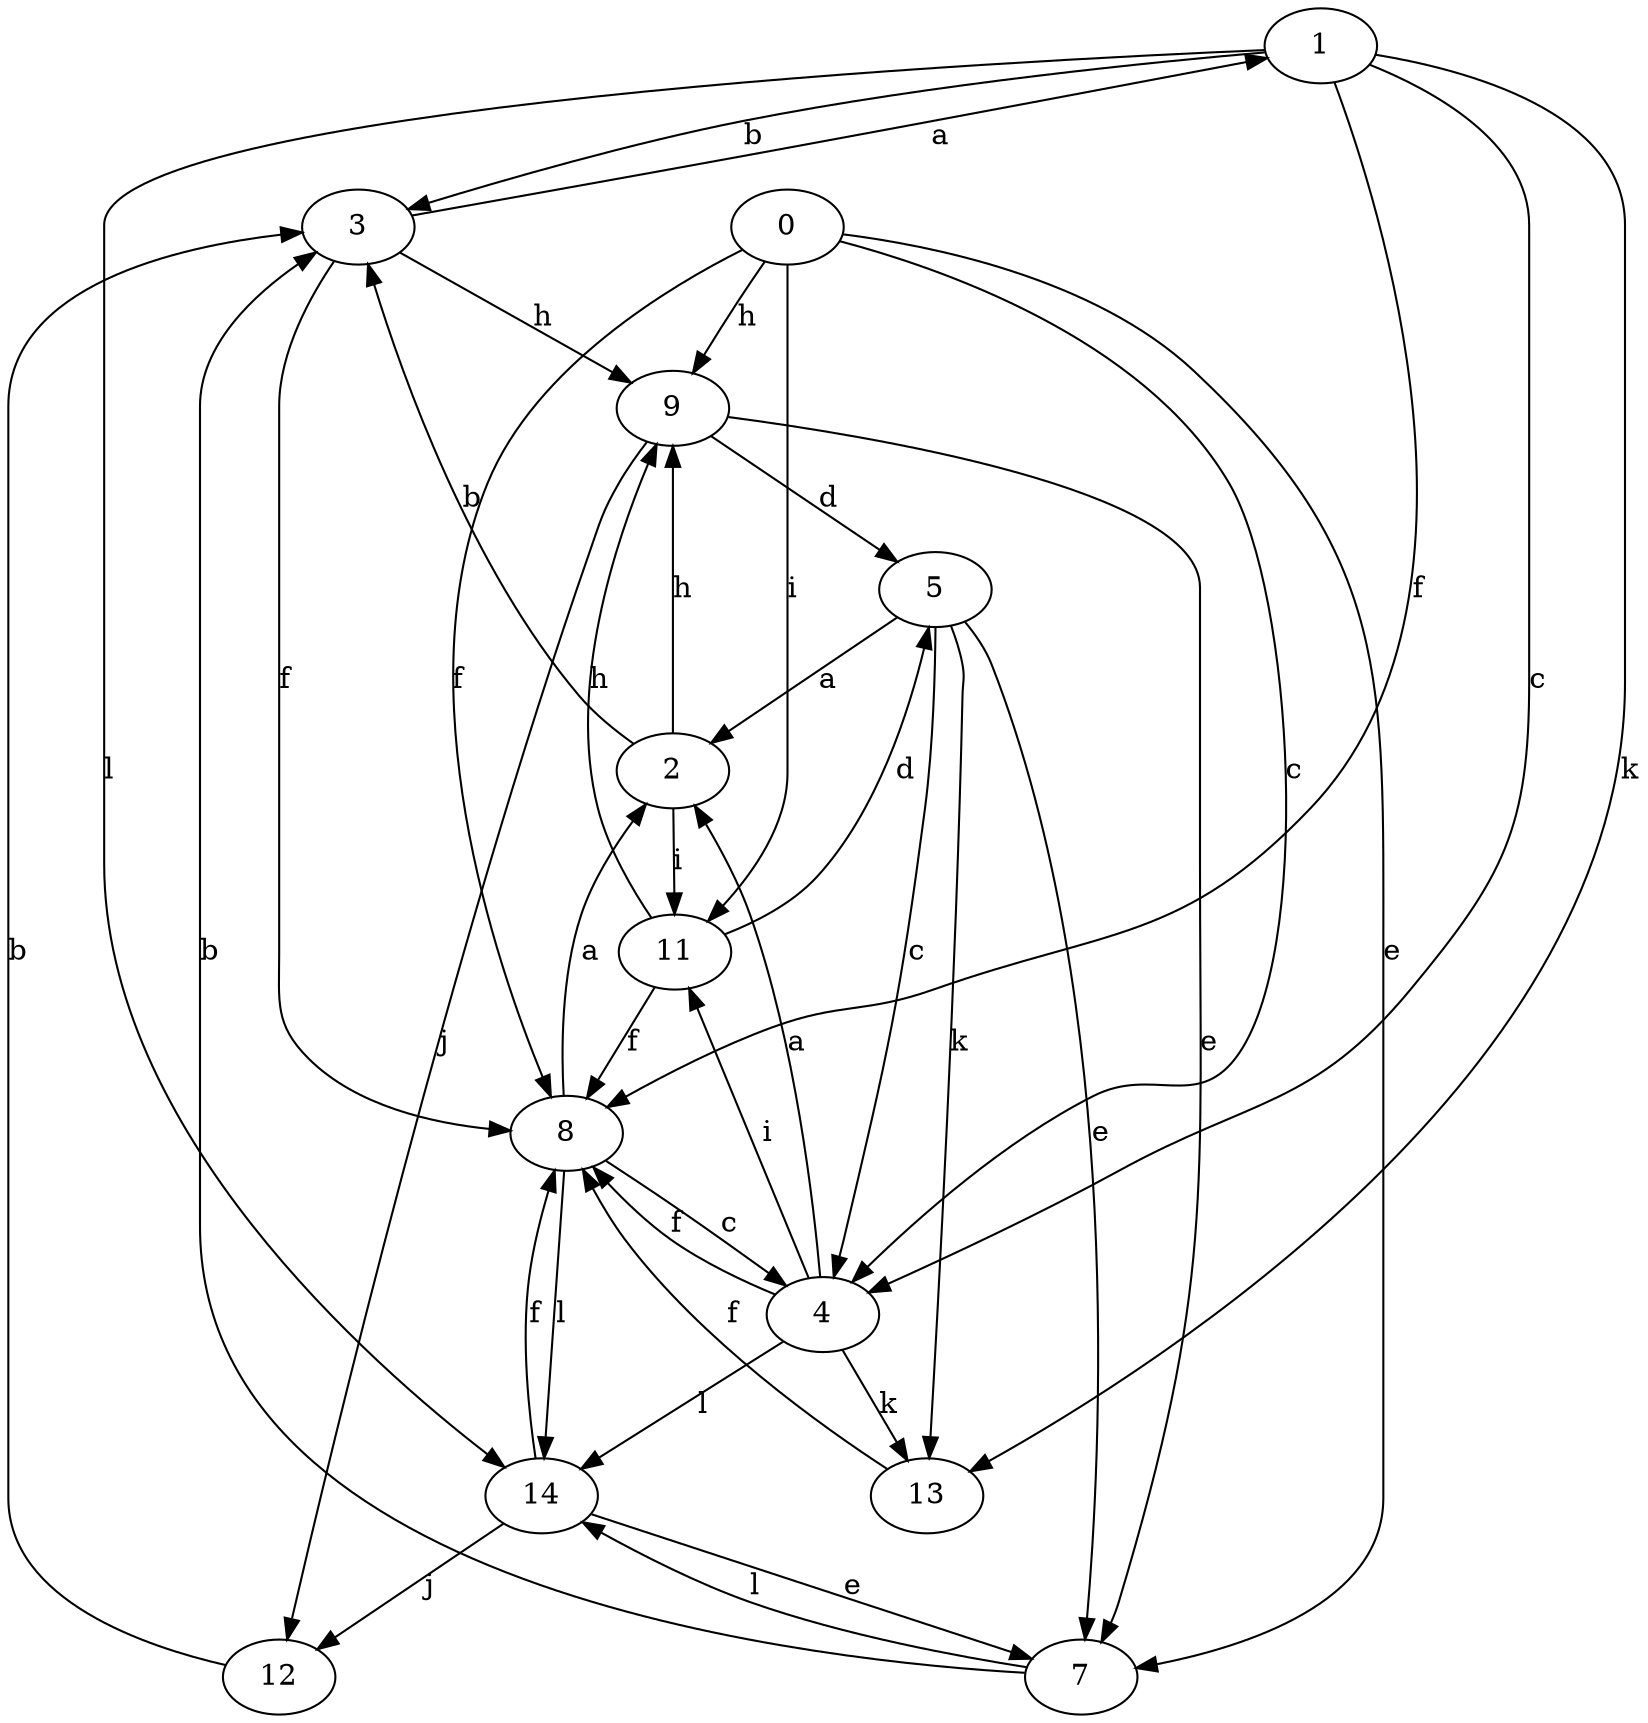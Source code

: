 strict digraph  {
1;
2;
3;
0;
4;
5;
7;
8;
9;
11;
12;
13;
14;
1 -> 3  [label=b];
1 -> 4  [label=c];
1 -> 8  [label=f];
1 -> 13  [label=k];
1 -> 14  [label=l];
2 -> 3  [label=b];
2 -> 9  [label=h];
2 -> 11  [label=i];
3 -> 1  [label=a];
3 -> 8  [label=f];
3 -> 9  [label=h];
0 -> 4  [label=c];
0 -> 7  [label=e];
0 -> 8  [label=f];
0 -> 9  [label=h];
0 -> 11  [label=i];
4 -> 2  [label=a];
4 -> 8  [label=f];
4 -> 11  [label=i];
4 -> 13  [label=k];
4 -> 14  [label=l];
5 -> 2  [label=a];
5 -> 4  [label=c];
5 -> 7  [label=e];
5 -> 13  [label=k];
7 -> 3  [label=b];
7 -> 14  [label=l];
8 -> 2  [label=a];
8 -> 4  [label=c];
8 -> 14  [label=l];
9 -> 5  [label=d];
9 -> 7  [label=e];
9 -> 12  [label=j];
11 -> 5  [label=d];
11 -> 8  [label=f];
11 -> 9  [label=h];
12 -> 3  [label=b];
13 -> 8  [label=f];
14 -> 7  [label=e];
14 -> 8  [label=f];
14 -> 12  [label=j];
}
